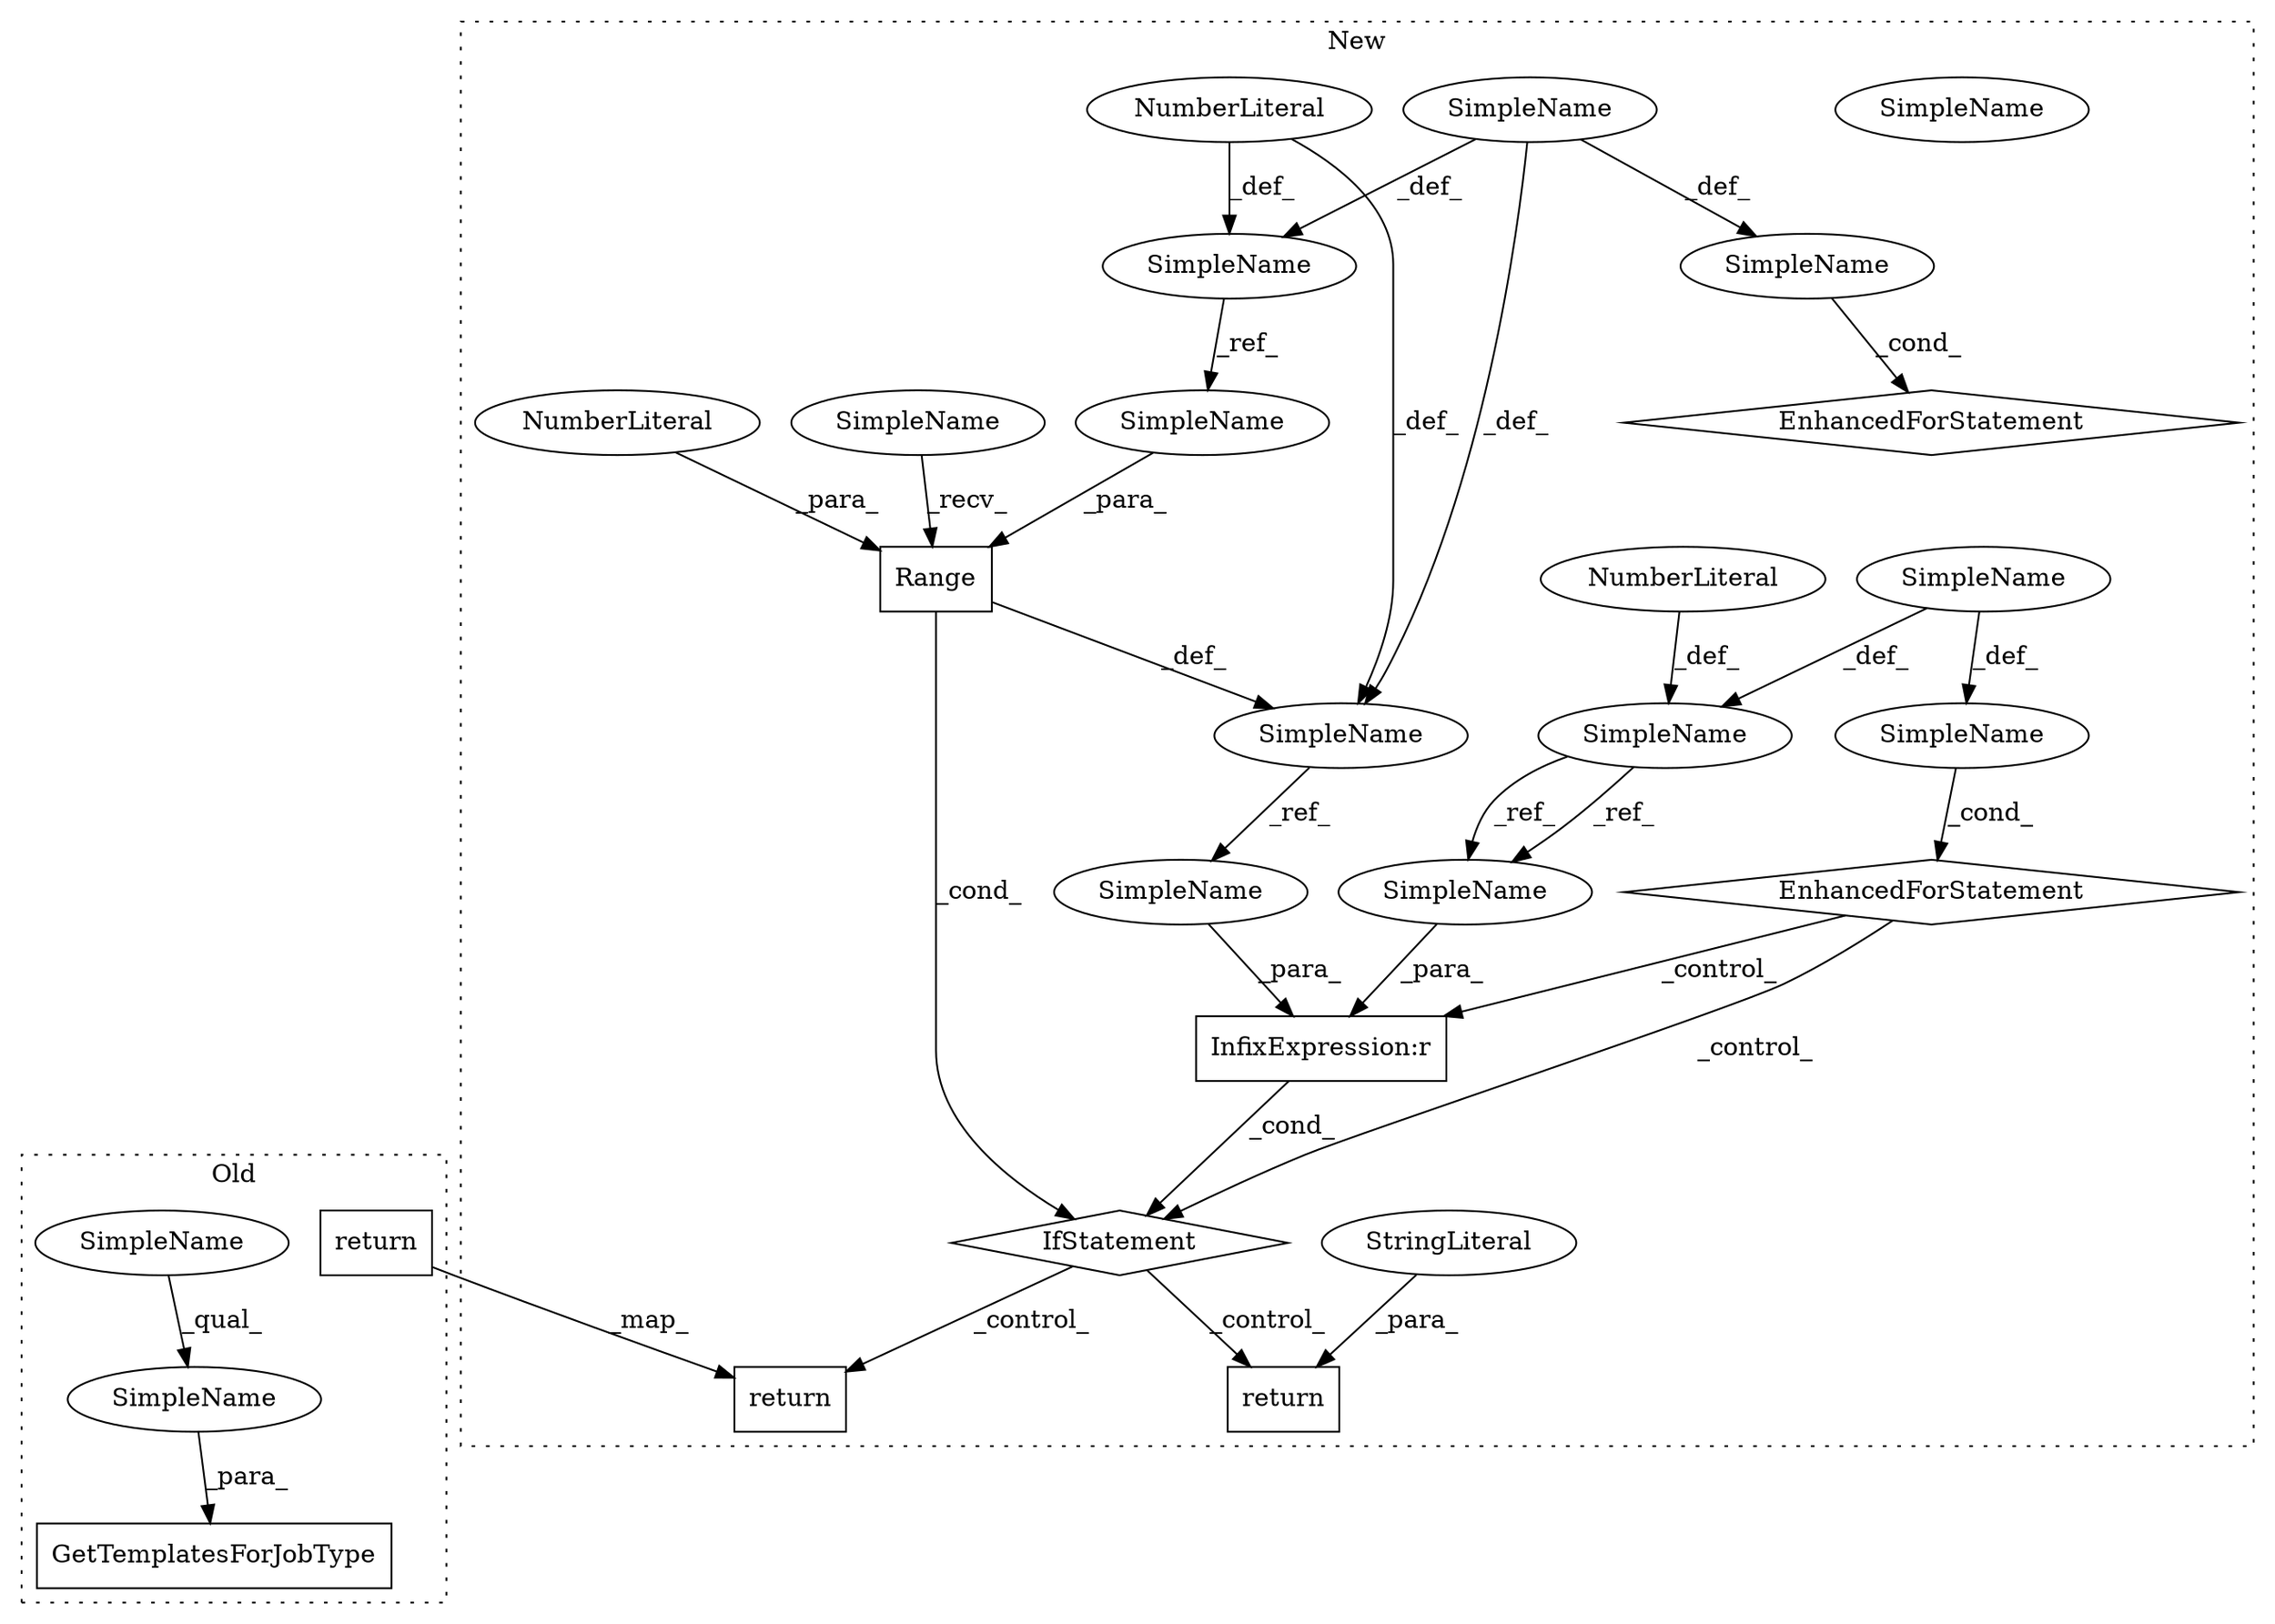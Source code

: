 digraph G {
subgraph cluster0 {
1 [label="return" a="41" s="3038" l="7" shape="box"];
18 [label="SimpleName" a="42" s="2058" l="8" shape="ellipse"];
19 [label="GetTemplatesForJobType" a="32" s="2035,2066" l="23,1" shape="box"];
25 [label="SimpleName" a="42" s="2058" l="3" shape="ellipse"];
label = "Old";
style="dotted";
}
subgraph cluster1 {
2 [label="return" a="41" s="3090" l="7" shape="box"];
3 [label="InfixExpression:r" a="27" s="2128" l="4" shape="box"];
4 [label="SimpleName" a="42" s="2108" l="20" shape="ellipse"];
5 [label="IfStatement" a="25" s="2104,2143" l="4,-37" shape="diamond"];
6 [label="return" a="41" s="3203" l="7" shape="box"];
7 [label="SimpleName" a="42" s="2089" l="20" shape="ellipse"];
8 [label="SimpleName" a="42" s="1876" l="11" shape="ellipse"];
9 [label="NumberLiteral" a="34" s="1699" l="1" shape="ellipse"];
10 [label="NumberLiteral" a="34" s="1932" l="1" shape="ellipse"];
11 [label="SimpleName" a="42" s="1990" l="3" shape="ellipse"];
12 [label="EnhancedForStatement" a="70" s="1977,2003" l="-1978,28" shape="diamond"];
13 [label="SimpleName" a="42" s="1740" l="3" shape="ellipse"];
14 [label="EnhancedForStatement" a="70" s="1727,1753" l="-1728,-14" shape="diamond"];
15 [label="SimpleName" a="42" s="1797" l="20" shape="ellipse"];
16 [label="Range" a="32" s="1897,1926" l="6,1" shape="box"];
17 [label="NumberLiteral" a="34" s="1903" l="1" shape="ellipse"];
20 [label="StringLiteral" a="45" s="3210" l="4" shape="ellipse"];
21 [label="SimpleName" a="42" s="1906" l="20" shape="ellipse"];
22 [label="SimpleName" a="42" s="1890" l="6" shape="ellipse"];
23 [label="SimpleName" a="42" s="1747" l="6" shape="ellipse"];
24 [label="SimpleName" a="42" s="1997" l="6" shape="ellipse"];
26 [label="SimpleName" a="42" s="2108" l="20" shape="ellipse"];
27 [label="SimpleName" a="42" s="2132" l="11" shape="ellipse"];
label = "New";
style="dotted";
}
1 -> 2 [label="_map_"];
3 -> 5 [label="_cond_"];
5 -> 2 [label="_control_"];
5 -> 6 [label="_control_"];
7 -> 26 [label="_ref_"];
7 -> 26 [label="_ref_"];
8 -> 27 [label="_ref_"];
9 -> 15 [label="_def_"];
9 -> 8 [label="_def_"];
10 -> 7 [label="_def_"];
11 -> 12 [label="_cond_"];
12 -> 3 [label="_control_"];
12 -> 5 [label="_control_"];
13 -> 14 [label="_cond_"];
15 -> 21 [label="_ref_"];
16 -> 8 [label="_def_"];
16 -> 5 [label="_cond_"];
17 -> 16 [label="_para_"];
18 -> 19 [label="_para_"];
20 -> 6 [label="_para_"];
21 -> 16 [label="_para_"];
22 -> 16 [label="_recv_"];
23 -> 8 [label="_def_"];
23 -> 15 [label="_def_"];
23 -> 13 [label="_def_"];
24 -> 11 [label="_def_"];
24 -> 7 [label="_def_"];
25 -> 18 [label="_qual_"];
26 -> 3 [label="_para_"];
27 -> 3 [label="_para_"];
}